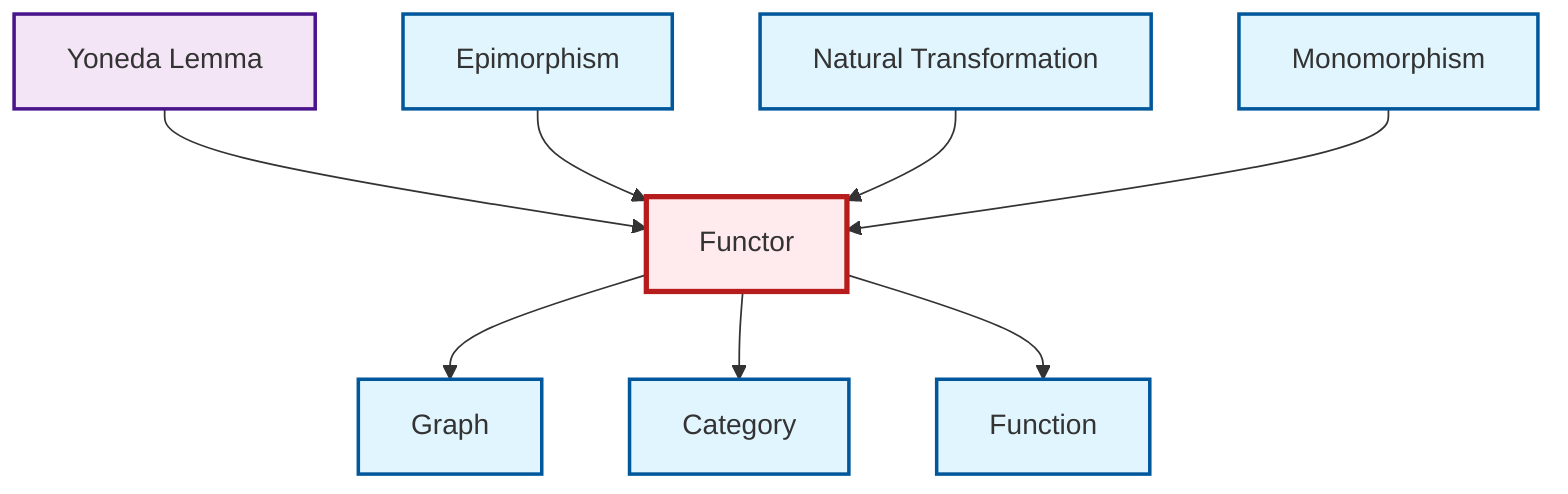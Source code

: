 graph TD
    classDef definition fill:#e1f5fe,stroke:#01579b,stroke-width:2px
    classDef theorem fill:#f3e5f5,stroke:#4a148c,stroke-width:2px
    classDef axiom fill:#fff3e0,stroke:#e65100,stroke-width:2px
    classDef example fill:#e8f5e9,stroke:#1b5e20,stroke-width:2px
    classDef current fill:#ffebee,stroke:#b71c1c,stroke-width:3px
    def-graph["Graph"]:::definition
    def-functor["Functor"]:::definition
    def-natural-transformation["Natural Transformation"]:::definition
    def-category["Category"]:::definition
    def-monomorphism["Monomorphism"]:::definition
    def-epimorphism["Epimorphism"]:::definition
    thm-yoneda["Yoneda Lemma"]:::theorem
    def-function["Function"]:::definition
    def-functor --> def-graph
    thm-yoneda --> def-functor
    def-functor --> def-category
    def-epimorphism --> def-functor
    def-natural-transformation --> def-functor
    def-monomorphism --> def-functor
    def-functor --> def-function
    class def-functor current